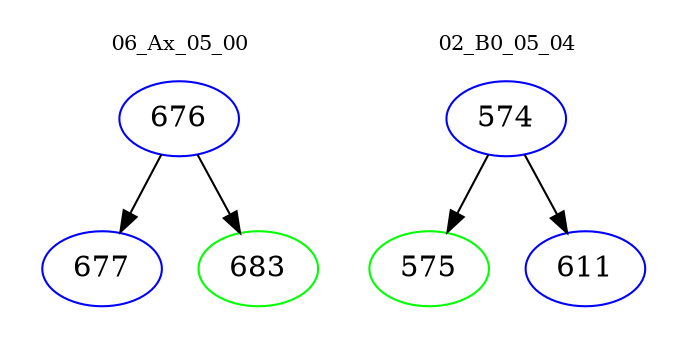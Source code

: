 digraph{
subgraph cluster_0 {
color = white
label = "06_Ax_05_00";
fontsize=10;
T0_676 [label="676", color="blue"]
T0_676 -> T0_677 [color="black"]
T0_677 [label="677", color="blue"]
T0_676 -> T0_683 [color="black"]
T0_683 [label="683", color="green"]
}
subgraph cluster_1 {
color = white
label = "02_B0_05_04";
fontsize=10;
T1_574 [label="574", color="blue"]
T1_574 -> T1_575 [color="black"]
T1_575 [label="575", color="green"]
T1_574 -> T1_611 [color="black"]
T1_611 [label="611", color="blue"]
}
}
